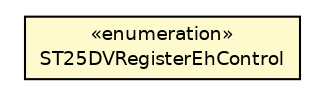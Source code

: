 #!/usr/local/bin/dot
#
# Class diagram 
# Generated by UMLGraph version R5_7_2-3-gee82a7 (http://www.umlgraph.org/)
#

digraph G {
	edge [fontname="Helvetica",fontsize=10,labelfontname="Helvetica",labelfontsize=10];
	node [fontname="Helvetica",fontsize=10,shape=plaintext];
	nodesep=0.25;
	ranksep=0.5;
	// com.st.st25sdk.type5.st25dv.ST25DVRegisterEh.ST25DVRegisterEhControl
	c18223 [label=<<table title="com.st.st25sdk.type5.st25dv.ST25DVRegisterEh.ST25DVRegisterEhControl" border="0" cellborder="1" cellspacing="0" cellpadding="2" port="p" bgcolor="lemonChiffon" href="./ST25DVRegisterEh.ST25DVRegisterEhControl.html">
		<tr><td><table border="0" cellspacing="0" cellpadding="1">
<tr><td align="center" balign="center"> &#171;enumeration&#187; </td></tr>
<tr><td align="center" balign="center"> ST25DVRegisterEhControl </td></tr>
		</table></td></tr>
		</table>>, URL="./ST25DVRegisterEh.ST25DVRegisterEhControl.html", fontname="Helvetica", fontcolor="black", fontsize=9.0];
}

